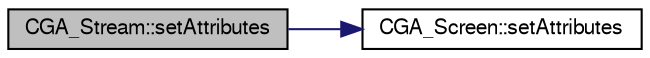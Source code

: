 digraph "CGA_Stream::setAttributes"
{
  bgcolor="transparent";
  edge [fontname="FreeSans",fontsize="10",labelfontname="FreeSans",labelfontsize="10"];
  node [fontname="FreeSans",fontsize="10",shape=record];
  rankdir="LR";
  Node1 [label="CGA_Stream::setAttributes",height=0.2,width=0.4,color="black", fillcolor="grey75", style="filled" fontcolor="black"];
  Node1 -> Node2 [color="midnightblue",fontsize="10",style="solid",fontname="FreeSans"];
  Node2 [label="CGA_Screen::setAttributes",height=0.2,width=0.4,color="black",URL="$classCGA__Screen.html#a3eb2b4abe79b48d8b7b26b85fc857691",tooltip="ändert die aktuellen Standardattribute."];
}
